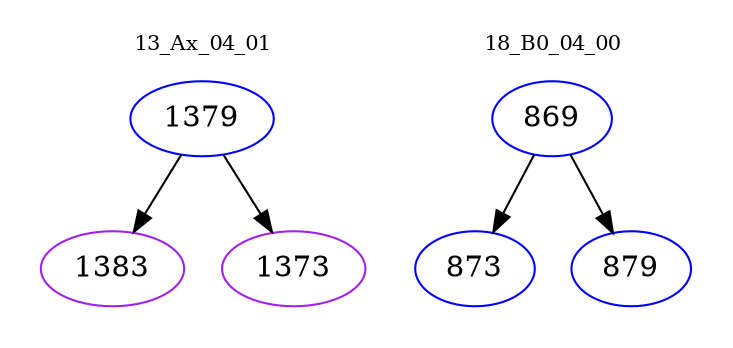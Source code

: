 digraph{
subgraph cluster_0 {
color = white
label = "13_Ax_04_01";
fontsize=10;
T0_1379 [label="1379", color="blue"]
T0_1379 -> T0_1383 [color="black"]
T0_1383 [label="1383", color="purple"]
T0_1379 -> T0_1373 [color="black"]
T0_1373 [label="1373", color="purple"]
}
subgraph cluster_1 {
color = white
label = "18_B0_04_00";
fontsize=10;
T1_869 [label="869", color="blue"]
T1_869 -> T1_873 [color="black"]
T1_873 [label="873", color="blue"]
T1_869 -> T1_879 [color="black"]
T1_879 [label="879", color="blue"]
}
}
